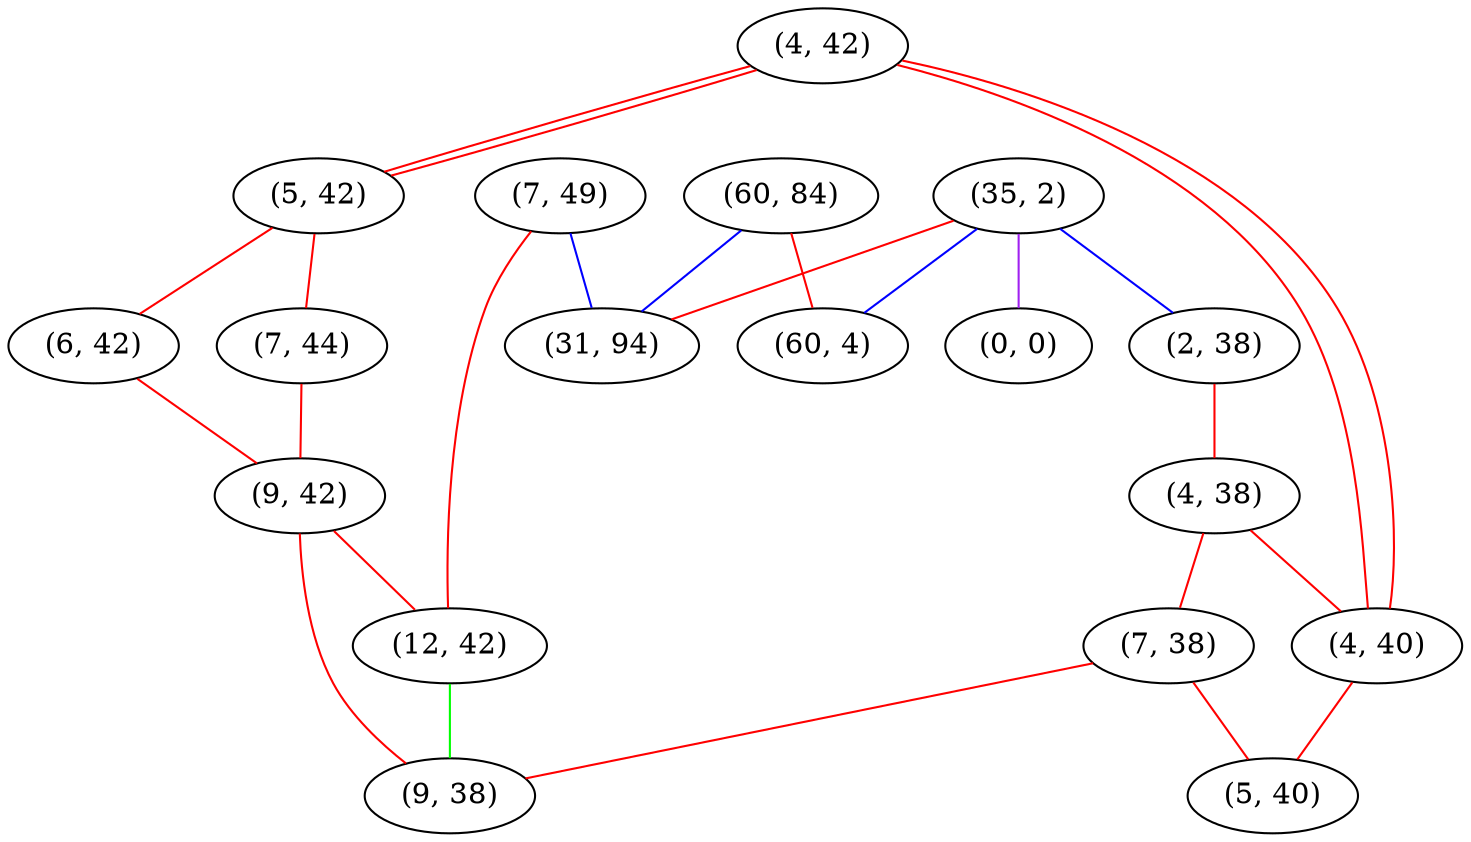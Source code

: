 graph "" {
"(4, 42)";
"(35, 2)";
"(2, 38)";
"(5, 42)";
"(4, 38)";
"(4, 40)";
"(7, 44)";
"(60, 84)";
"(7, 38)";
"(6, 42)";
"(0, 0)";
"(9, 42)";
"(60, 4)";
"(7, 49)";
"(12, 42)";
"(31, 94)";
"(9, 38)";
"(5, 40)";
"(4, 42)" -- "(5, 42)"  [color=red, key=0, weight=1];
"(4, 42)" -- "(5, 42)"  [color=red, key=1, weight=1];
"(4, 42)" -- "(4, 40)"  [color=red, key=0, weight=1];
"(4, 42)" -- "(4, 40)"  [color=red, key=1, weight=1];
"(35, 2)" -- "(31, 94)"  [color=red, key=0, weight=1];
"(35, 2)" -- "(0, 0)"  [color=purple, key=0, weight=4];
"(35, 2)" -- "(2, 38)"  [color=blue, key=0, weight=3];
"(35, 2)" -- "(60, 4)"  [color=blue, key=0, weight=3];
"(2, 38)" -- "(4, 38)"  [color=red, key=0, weight=1];
"(5, 42)" -- "(7, 44)"  [color=red, key=0, weight=1];
"(5, 42)" -- "(6, 42)"  [color=red, key=0, weight=1];
"(4, 38)" -- "(7, 38)"  [color=red, key=0, weight=1];
"(4, 38)" -- "(4, 40)"  [color=red, key=0, weight=1];
"(4, 40)" -- "(5, 40)"  [color=red, key=0, weight=1];
"(7, 44)" -- "(9, 42)"  [color=red, key=0, weight=1];
"(60, 84)" -- "(31, 94)"  [color=blue, key=0, weight=3];
"(60, 84)" -- "(60, 4)"  [color=red, key=0, weight=1];
"(7, 38)" -- "(9, 38)"  [color=red, key=0, weight=1];
"(7, 38)" -- "(5, 40)"  [color=red, key=0, weight=1];
"(6, 42)" -- "(9, 42)"  [color=red, key=0, weight=1];
"(9, 42)" -- "(12, 42)"  [color=red, key=0, weight=1];
"(9, 42)" -- "(9, 38)"  [color=red, key=0, weight=1];
"(7, 49)" -- "(12, 42)"  [color=red, key=0, weight=1];
"(7, 49)" -- "(31, 94)"  [color=blue, key=0, weight=3];
"(12, 42)" -- "(9, 38)"  [color=green, key=0, weight=2];
}
